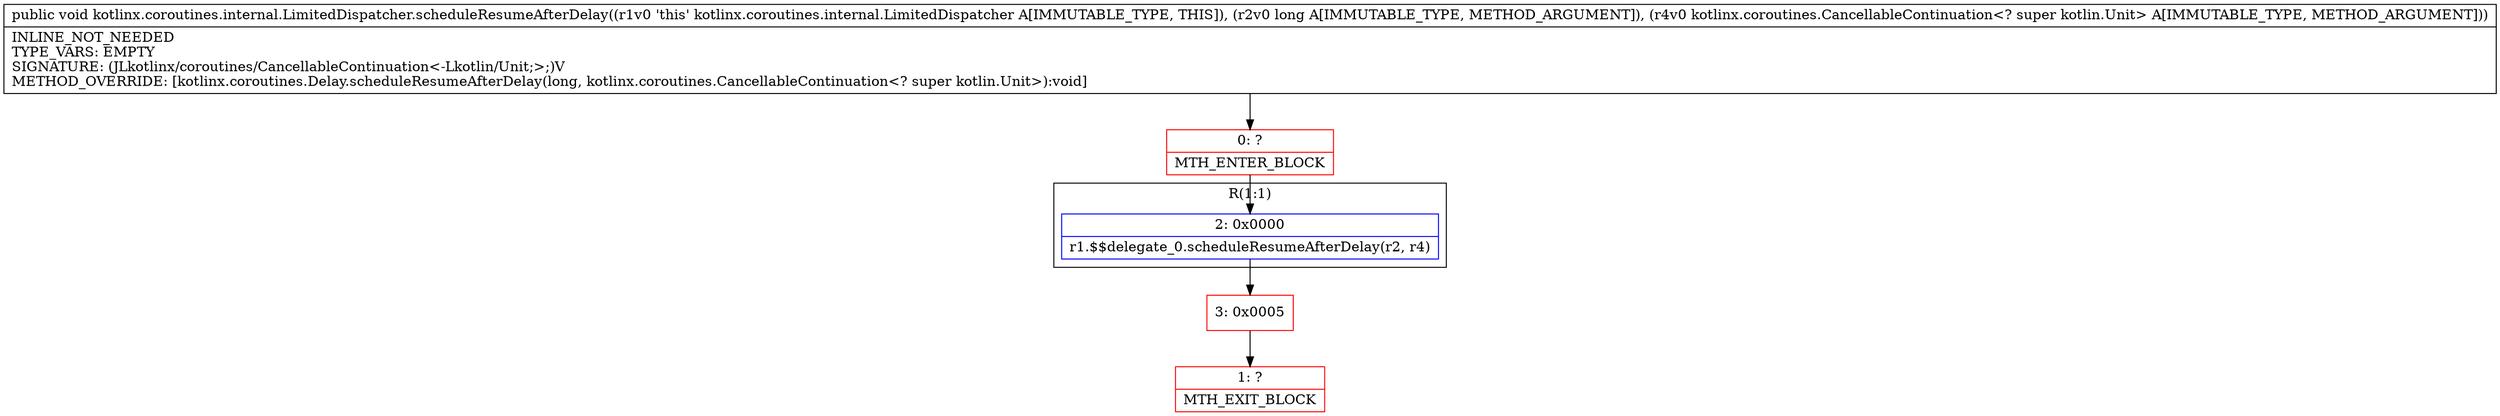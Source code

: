 digraph "CFG forkotlinx.coroutines.internal.LimitedDispatcher.scheduleResumeAfterDelay(JLkotlinx\/coroutines\/CancellableContinuation;)V" {
subgraph cluster_Region_361834295 {
label = "R(1:1)";
node [shape=record,color=blue];
Node_2 [shape=record,label="{2\:\ 0x0000|r1.$$delegate_0.scheduleResumeAfterDelay(r2, r4)\l}"];
}
Node_0 [shape=record,color=red,label="{0\:\ ?|MTH_ENTER_BLOCK\l}"];
Node_3 [shape=record,color=red,label="{3\:\ 0x0005}"];
Node_1 [shape=record,color=red,label="{1\:\ ?|MTH_EXIT_BLOCK\l}"];
MethodNode[shape=record,label="{public void kotlinx.coroutines.internal.LimitedDispatcher.scheduleResumeAfterDelay((r1v0 'this' kotlinx.coroutines.internal.LimitedDispatcher A[IMMUTABLE_TYPE, THIS]), (r2v0 long A[IMMUTABLE_TYPE, METHOD_ARGUMENT]), (r4v0 kotlinx.coroutines.CancellableContinuation\<? super kotlin.Unit\> A[IMMUTABLE_TYPE, METHOD_ARGUMENT]))  | INLINE_NOT_NEEDED\lTYPE_VARS: EMPTY\lSIGNATURE: (JLkotlinx\/coroutines\/CancellableContinuation\<\-Lkotlin\/Unit;\>;)V\lMETHOD_OVERRIDE: [kotlinx.coroutines.Delay.scheduleResumeAfterDelay(long, kotlinx.coroutines.CancellableContinuation\<? super kotlin.Unit\>):void]\l}"];
MethodNode -> Node_0;Node_2 -> Node_3;
Node_0 -> Node_2;
Node_3 -> Node_1;
}

